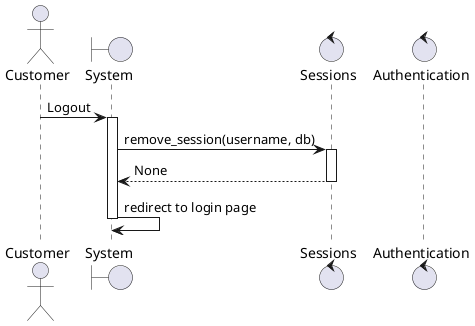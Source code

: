 @startuml logout
actor Customer
boundary "System" as system
control "Sessions" as sessions
control "Authentication" as auth
Customer -> system: Logout
activate system
system -> sessions: remove_session(username, db)
activate sessions
sessions --> system: None
deactivate sessions
system -> system: redirect to login page
deactivate system
@enduml